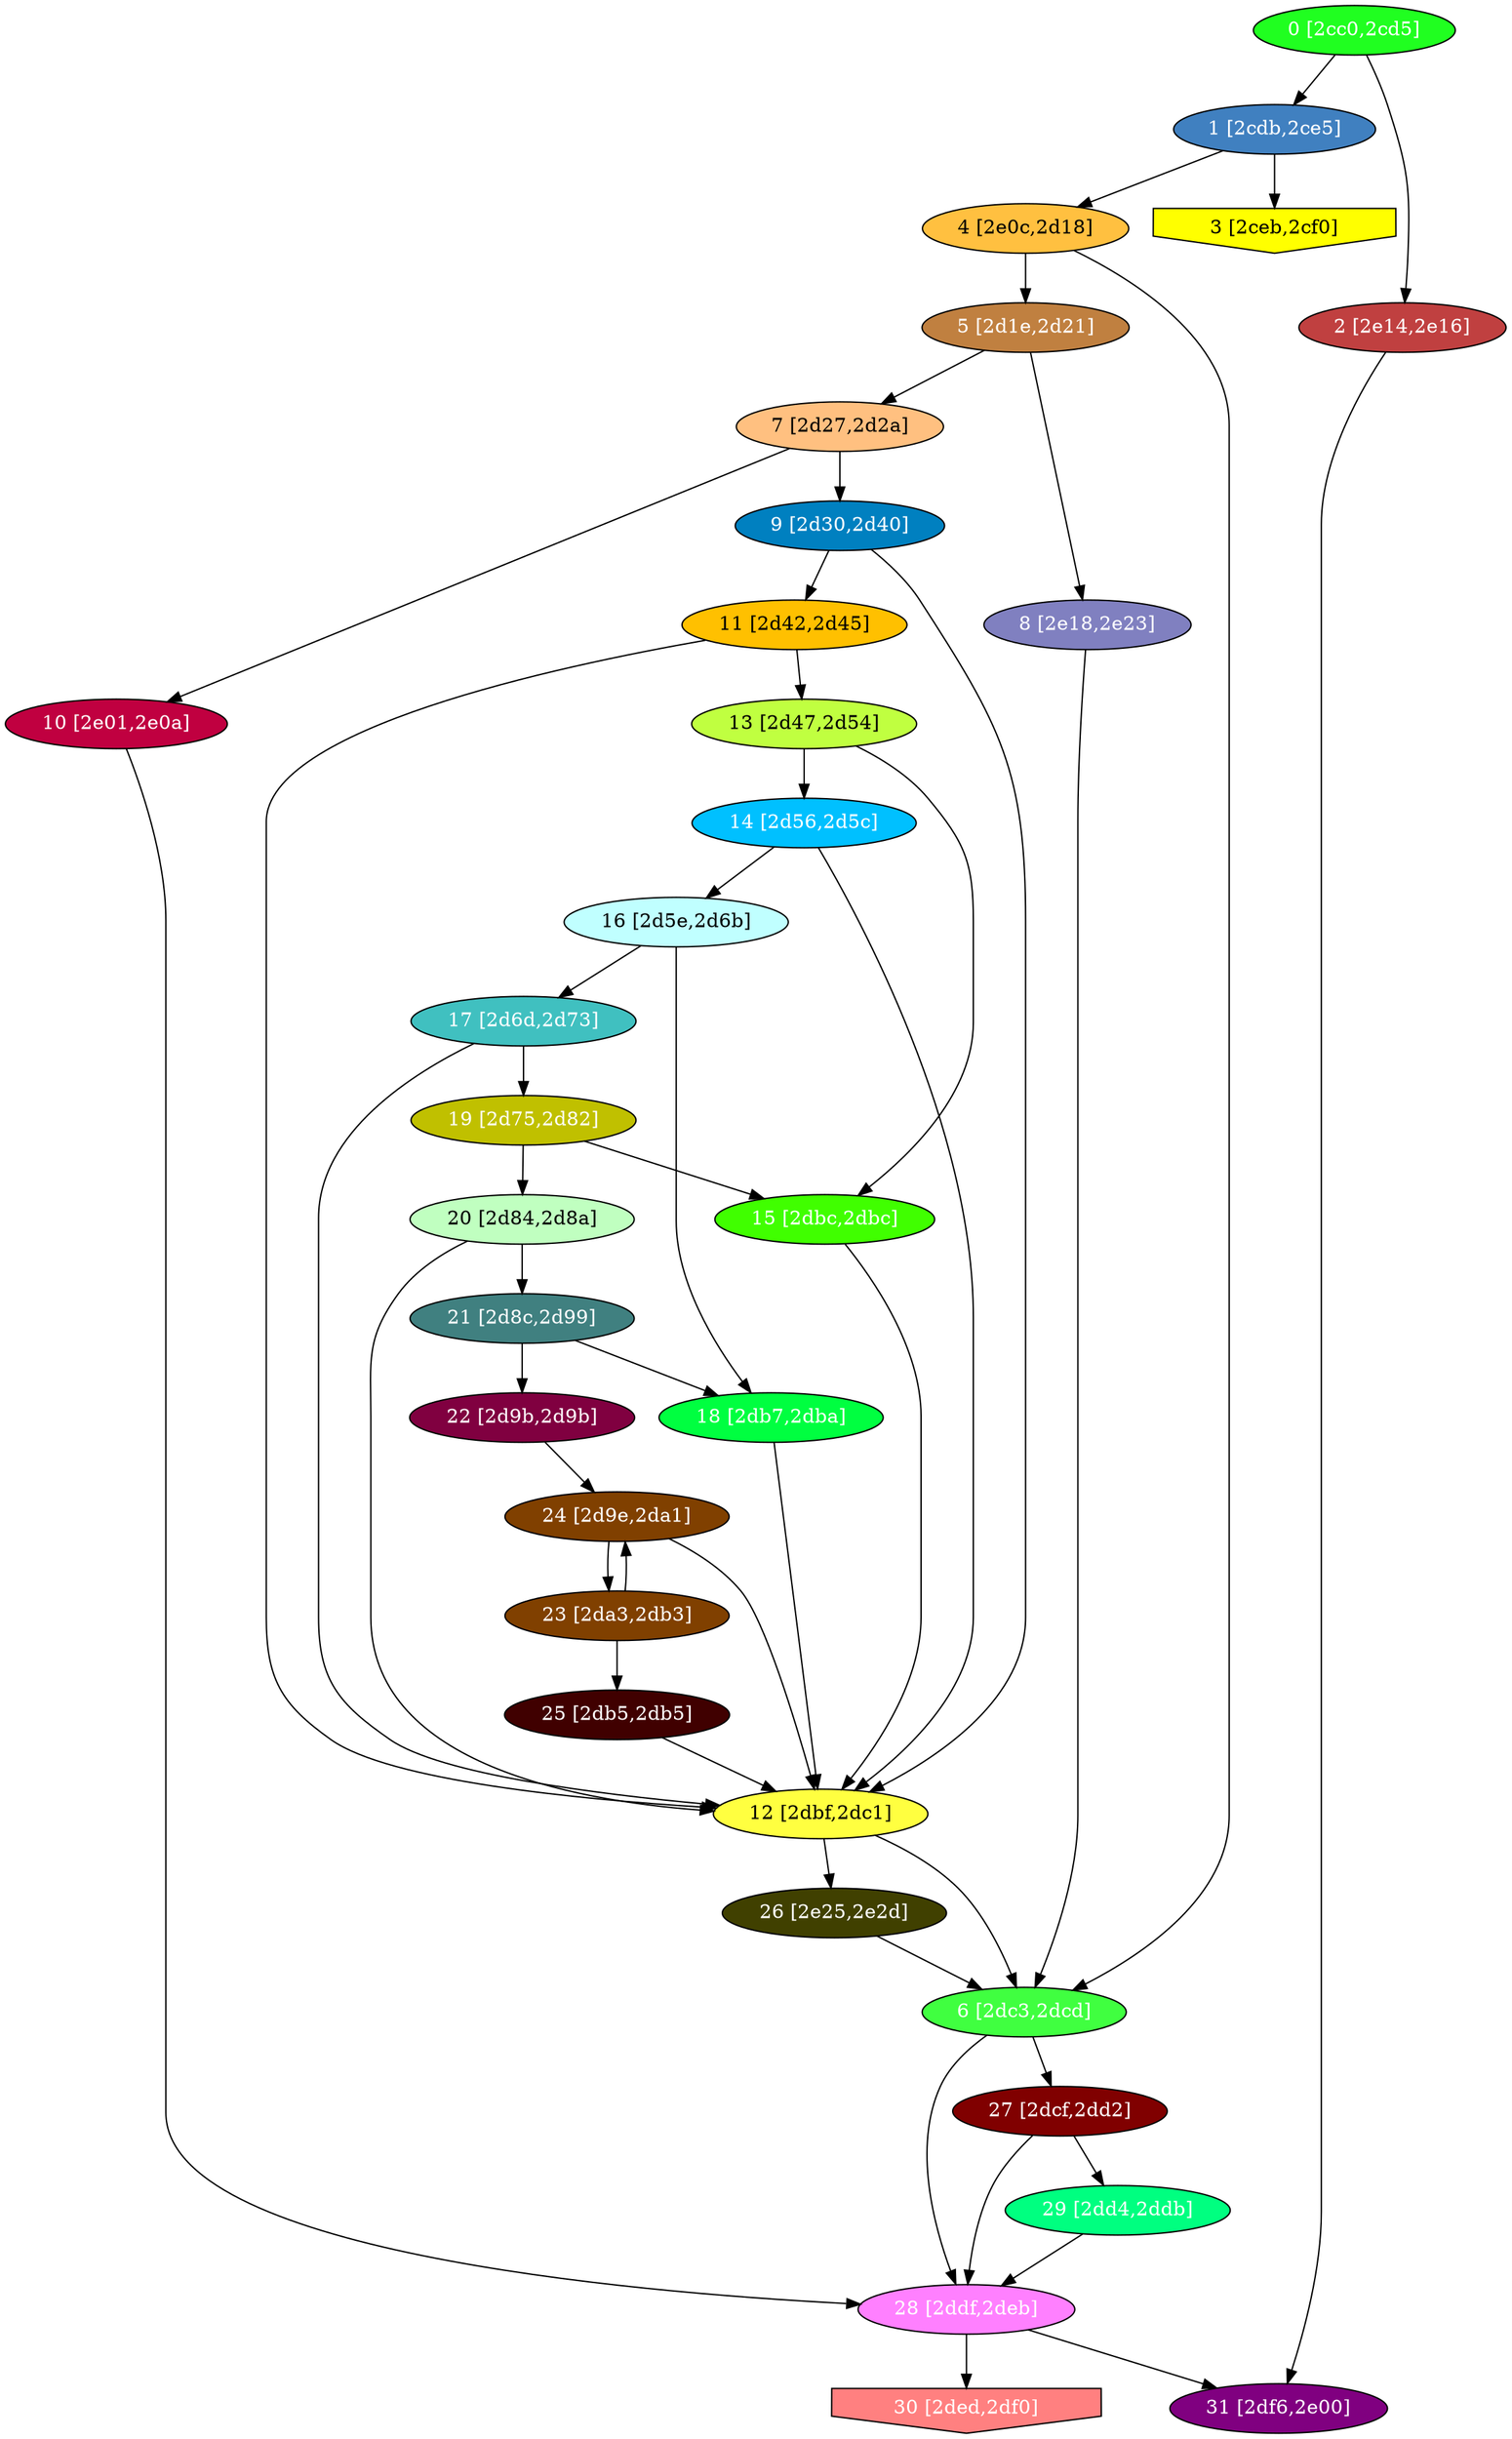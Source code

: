 diGraph libnss3{
	libnss3_0  [style=filled fillcolor="#20FF20" fontcolor="#ffffff" shape=oval label="0 [2cc0,2cd5]"]
	libnss3_1  [style=filled fillcolor="#4080C0" fontcolor="#ffffff" shape=oval label="1 [2cdb,2ce5]"]
	libnss3_2  [style=filled fillcolor="#C04040" fontcolor="#ffffff" shape=oval label="2 [2e14,2e16]"]
	libnss3_3  [style=filled fillcolor="#FFFF00" fontcolor="#000000" shape=invhouse label="3 [2ceb,2cf0]"]
	libnss3_4  [style=filled fillcolor="#FFC040" fontcolor="#000000" shape=oval label="4 [2e0c,2d18]"]
	libnss3_5  [style=filled fillcolor="#C08040" fontcolor="#ffffff" shape=oval label="5 [2d1e,2d21]"]
	libnss3_6  [style=filled fillcolor="#40FF40" fontcolor="#ffffff" shape=oval label="6 [2dc3,2dcd]"]
	libnss3_7  [style=filled fillcolor="#FFC080" fontcolor="#000000" shape=oval label="7 [2d27,2d2a]"]
	libnss3_8  [style=filled fillcolor="#8080C0" fontcolor="#ffffff" shape=oval label="8 [2e18,2e23]"]
	libnss3_9  [style=filled fillcolor="#0080C0" fontcolor="#ffffff" shape=oval label="9 [2d30,2d40]"]
	libnss3_a  [style=filled fillcolor="#C00040" fontcolor="#ffffff" shape=oval label="10 [2e01,2e0a]"]
	libnss3_b  [style=filled fillcolor="#FFC000" fontcolor="#000000" shape=oval label="11 [2d42,2d45]"]
	libnss3_c  [style=filled fillcolor="#FFFF40" fontcolor="#000000" shape=oval label="12 [2dbf,2dc1]"]
	libnss3_d  [style=filled fillcolor="#C0FF40" fontcolor="#000000" shape=oval label="13 [2d47,2d54]"]
	libnss3_e  [style=filled fillcolor="#00C0FF" fontcolor="#ffffff" shape=oval label="14 [2d56,2d5c]"]
	libnss3_f  [style=filled fillcolor="#40FF00" fontcolor="#ffffff" shape=oval label="15 [2dbc,2dbc]"]
	libnss3_10  [style=filled fillcolor="#C0FFFF" fontcolor="#000000" shape=oval label="16 [2d5e,2d6b]"]
	libnss3_11  [style=filled fillcolor="#40C0C0" fontcolor="#ffffff" shape=oval label="17 [2d6d,2d73]"]
	libnss3_12  [style=filled fillcolor="#00FF40" fontcolor="#ffffff" shape=oval label="18 [2db7,2dba]"]
	libnss3_13  [style=filled fillcolor="#C0C000" fontcolor="#ffffff" shape=oval label="19 [2d75,2d82]"]
	libnss3_14  [style=filled fillcolor="#C0FFC0" fontcolor="#000000" shape=oval label="20 [2d84,2d8a]"]
	libnss3_15  [style=filled fillcolor="#408080" fontcolor="#ffffff" shape=oval label="21 [2d8c,2d99]"]
	libnss3_16  [style=filled fillcolor="#800040" fontcolor="#ffffff" shape=oval label="22 [2d9b,2d9b]"]
	libnss3_17  [style=filled fillcolor="#804000" fontcolor="#ffffff" shape=oval label="23 [2da3,2db3]"]
	libnss3_18  [style=filled fillcolor="#804000" fontcolor="#ffffff" shape=oval label="24 [2d9e,2da1]"]
	libnss3_19  [style=filled fillcolor="#400000" fontcolor="#ffffff" shape=oval label="25 [2db5,2db5]"]
	libnss3_1a  [style=filled fillcolor="#404000" fontcolor="#ffffff" shape=oval label="26 [2e25,2e2d]"]
	libnss3_1b  [style=filled fillcolor="#800000" fontcolor="#ffffff" shape=oval label="27 [2dcf,2dd2]"]
	libnss3_1c  [style=filled fillcolor="#FF80FF" fontcolor="#ffffff" shape=oval label="28 [2ddf,2deb]"]
	libnss3_1d  [style=filled fillcolor="#00FF80" fontcolor="#ffffff" shape=oval label="29 [2dd4,2ddb]"]
	libnss3_1e  [style=filled fillcolor="#FF8080" fontcolor="#ffffff" shape=invhouse label="30 [2ded,2df0]"]
	libnss3_1f  [style=filled fillcolor="#800080" fontcolor="#ffffff" shape=oval label="31 [2df6,2e00]"]

	libnss3_0 -> libnss3_1
	libnss3_0 -> libnss3_2
	libnss3_1 -> libnss3_3
	libnss3_1 -> libnss3_4
	libnss3_2 -> libnss3_1f
	libnss3_4 -> libnss3_5
	libnss3_4 -> libnss3_6
	libnss3_5 -> libnss3_7
	libnss3_5 -> libnss3_8
	libnss3_6 -> libnss3_1b
	libnss3_6 -> libnss3_1c
	libnss3_7 -> libnss3_9
	libnss3_7 -> libnss3_a
	libnss3_8 -> libnss3_6
	libnss3_9 -> libnss3_b
	libnss3_9 -> libnss3_c
	libnss3_a -> libnss3_1c
	libnss3_b -> libnss3_c
	libnss3_b -> libnss3_d
	libnss3_c -> libnss3_6
	libnss3_c -> libnss3_1a
	libnss3_d -> libnss3_e
	libnss3_d -> libnss3_f
	libnss3_e -> libnss3_c
	libnss3_e -> libnss3_10
	libnss3_f -> libnss3_c
	libnss3_10 -> libnss3_11
	libnss3_10 -> libnss3_12
	libnss3_11 -> libnss3_c
	libnss3_11 -> libnss3_13
	libnss3_12 -> libnss3_c
	libnss3_13 -> libnss3_f
	libnss3_13 -> libnss3_14
	libnss3_14 -> libnss3_c
	libnss3_14 -> libnss3_15
	libnss3_15 -> libnss3_12
	libnss3_15 -> libnss3_16
	libnss3_16 -> libnss3_18
	libnss3_17 -> libnss3_18
	libnss3_17 -> libnss3_19
	libnss3_18 -> libnss3_c
	libnss3_18 -> libnss3_17
	libnss3_19 -> libnss3_c
	libnss3_1a -> libnss3_6
	libnss3_1b -> libnss3_1c
	libnss3_1b -> libnss3_1d
	libnss3_1c -> libnss3_1e
	libnss3_1c -> libnss3_1f
	libnss3_1d -> libnss3_1c
}